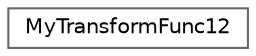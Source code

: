 digraph "类继承关系图"
{
 // LATEX_PDF_SIZE
  bgcolor="transparent";
  edge [fontname=Helvetica,fontsize=10,labelfontname=Helvetica,labelfontsize=10];
  node [fontname=Helvetica,fontsize=10,shape=box,height=0.2,width=0.4];
  rankdir="LR";
  Node0 [id="Node000000",label="MyTransformFunc12",height=0.2,width=0.4,color="grey40", fillcolor="white", style="filled",URL="$class_my_transform_func12.html",tooltip=" "];
}
